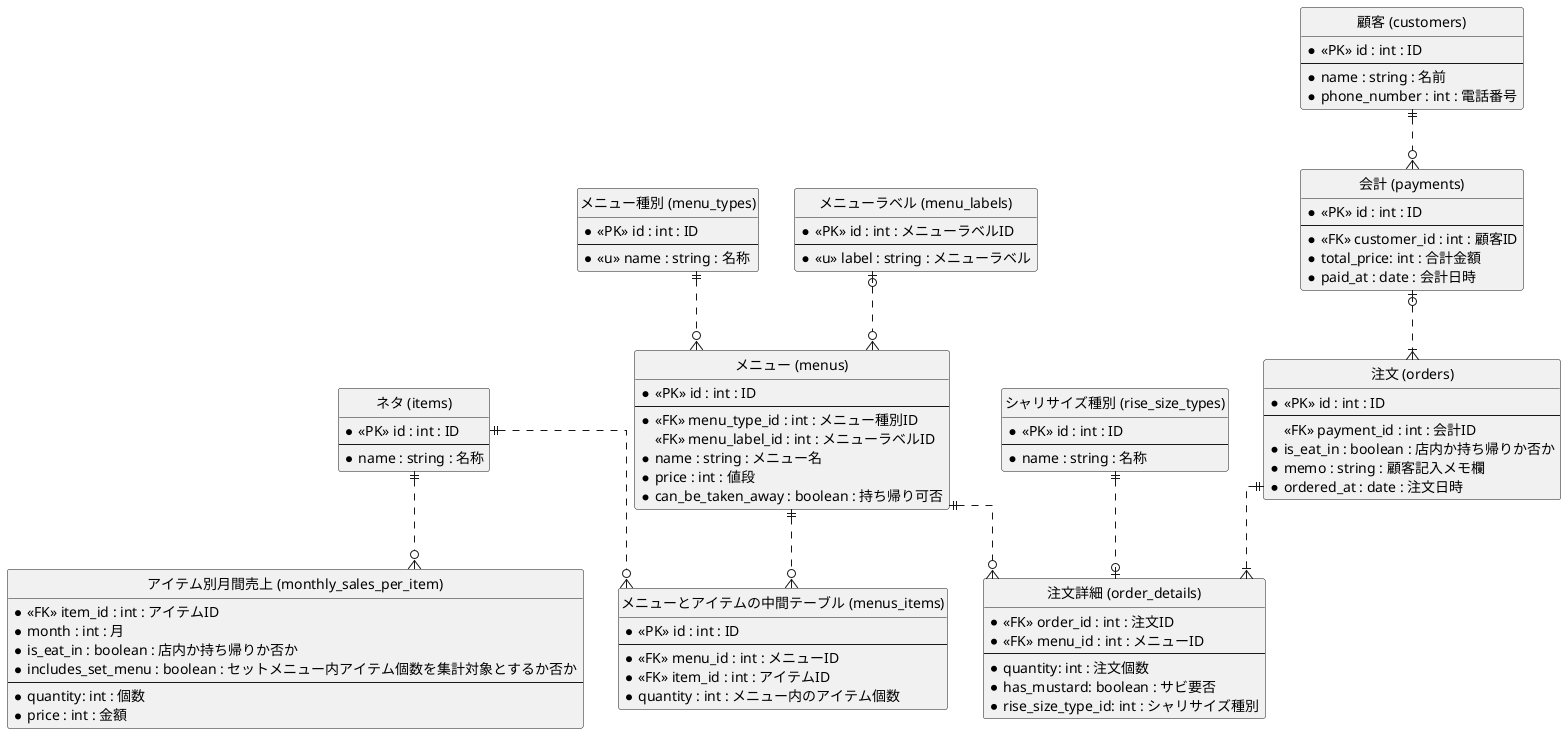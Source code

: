 @startuml sushi
 hide circle
 skinparam linetype ortho
 
 entity "ネタ (items)" as items {
     * <<PK>> id : int : ID
     --
     * name : string : 名称
 }

 entity "メニューとアイテムの中間テーブル (menus_items)" as menus_items {
     * <<PK>> id : int : ID
     --
     * <<FK>> menu_id : int : メニューID
     * <<FK>> item_id : int : アイテムID
     * quantity : int : メニュー内のアイテム個数
 }

 entity "メニュー (menus)" as menus {
     * <<PK>> id : int : ID
     --
     * <<FK>> menu_type_id : int : メニュー種別ID
     <<FK>> menu_label_id : int : メニューラベルID
     * name : string : メニュー名
     * price : int : 値段
     * can_be_taken_away : boolean : 持ち帰り可否
 }

 entity "メニュー種別 (menu_types)" as menu_types {
     * <<PK>> id : int : ID
     --
     * <<u>> name : string : 名称
 }

 entity "メニューラベル (menu_labels)" as menu_labels {
     * <<PK>> id : int : メニューラベルID
     --
     * <<u>> label : string : メニューラベル
 }

 entity "顧客 (customers)" as customers {
     * <<PK>> id : int : ID
     --
     * name : string : 名前
     * phone_number : int : 電話番号
 }

 entity "シャリサイズ種別 (rise_size_types)" as rise_size_types {
     * <<PK>> id : int : ID
     --
     * name : string : 名称
 }

entity "注文 (orders)" as orders {
     * <<PK>> id : int : ID
     --
     <<FK>> payment_id : int : 会計ID
     * is_eat_in : boolean : 店内か持ち帰りか否か
     * memo : string : 顧客記入メモ欄
     * ordered_at : date : 注文日時
}

entity "会計 (payments)" as payments {
     * <<PK>> id : int : ID
     --
     * <<FK>> customer_id : int : 顧客ID
     * total_price: int : 合計金額
     * paid_at : date : 会計日時
}

 entity "注文詳細 (order_details)" as order_details {
     * <<FK>> order_id : int : 注文ID
     * <<FK>> menu_id : int : メニューID
     --
     * quantity: int : 注文個数
     * has_mustard: boolean : サビ要否
     * rise_size_type_id: int : シャリサイズ種別
 }

 entity "アイテム別月間売上 (monthly_sales_per_item)" as monthly_sales_per_item {
     * <<FK>> item_id : int : アイテムID
     * month : int : 月
     * is_eat_in : boolean : 店内か持ち帰りか否か
     * includes_set_menu : boolean : セットメニュー内アイテム個数を集計対象とするか否か
     --
     * quantity: int : 個数
     * price : int : 金額
 }

customers ||..o{ payments
payments |o..|{ orders
orders ||..|{ order_details
rise_size_types ||..o| order_details
menus ||..o{ order_details
menu_types ||..o{ menus
menu_labels |o..o{ menus
menus ||..o{ menus_items
items ||..o{ menus_items
items ||..o{ monthly_sales_per_item

 @enduml

